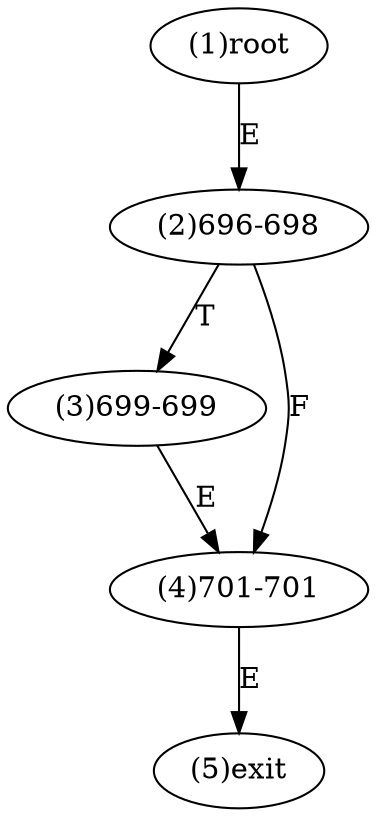 digraph "" { 
1[ label="(1)root"];
2[ label="(2)696-698"];
3[ label="(3)699-699"];
4[ label="(4)701-701"];
5[ label="(5)exit"];
1->2[ label="E"];
2->4[ label="F"];
2->3[ label="T"];
3->4[ label="E"];
4->5[ label="E"];
}